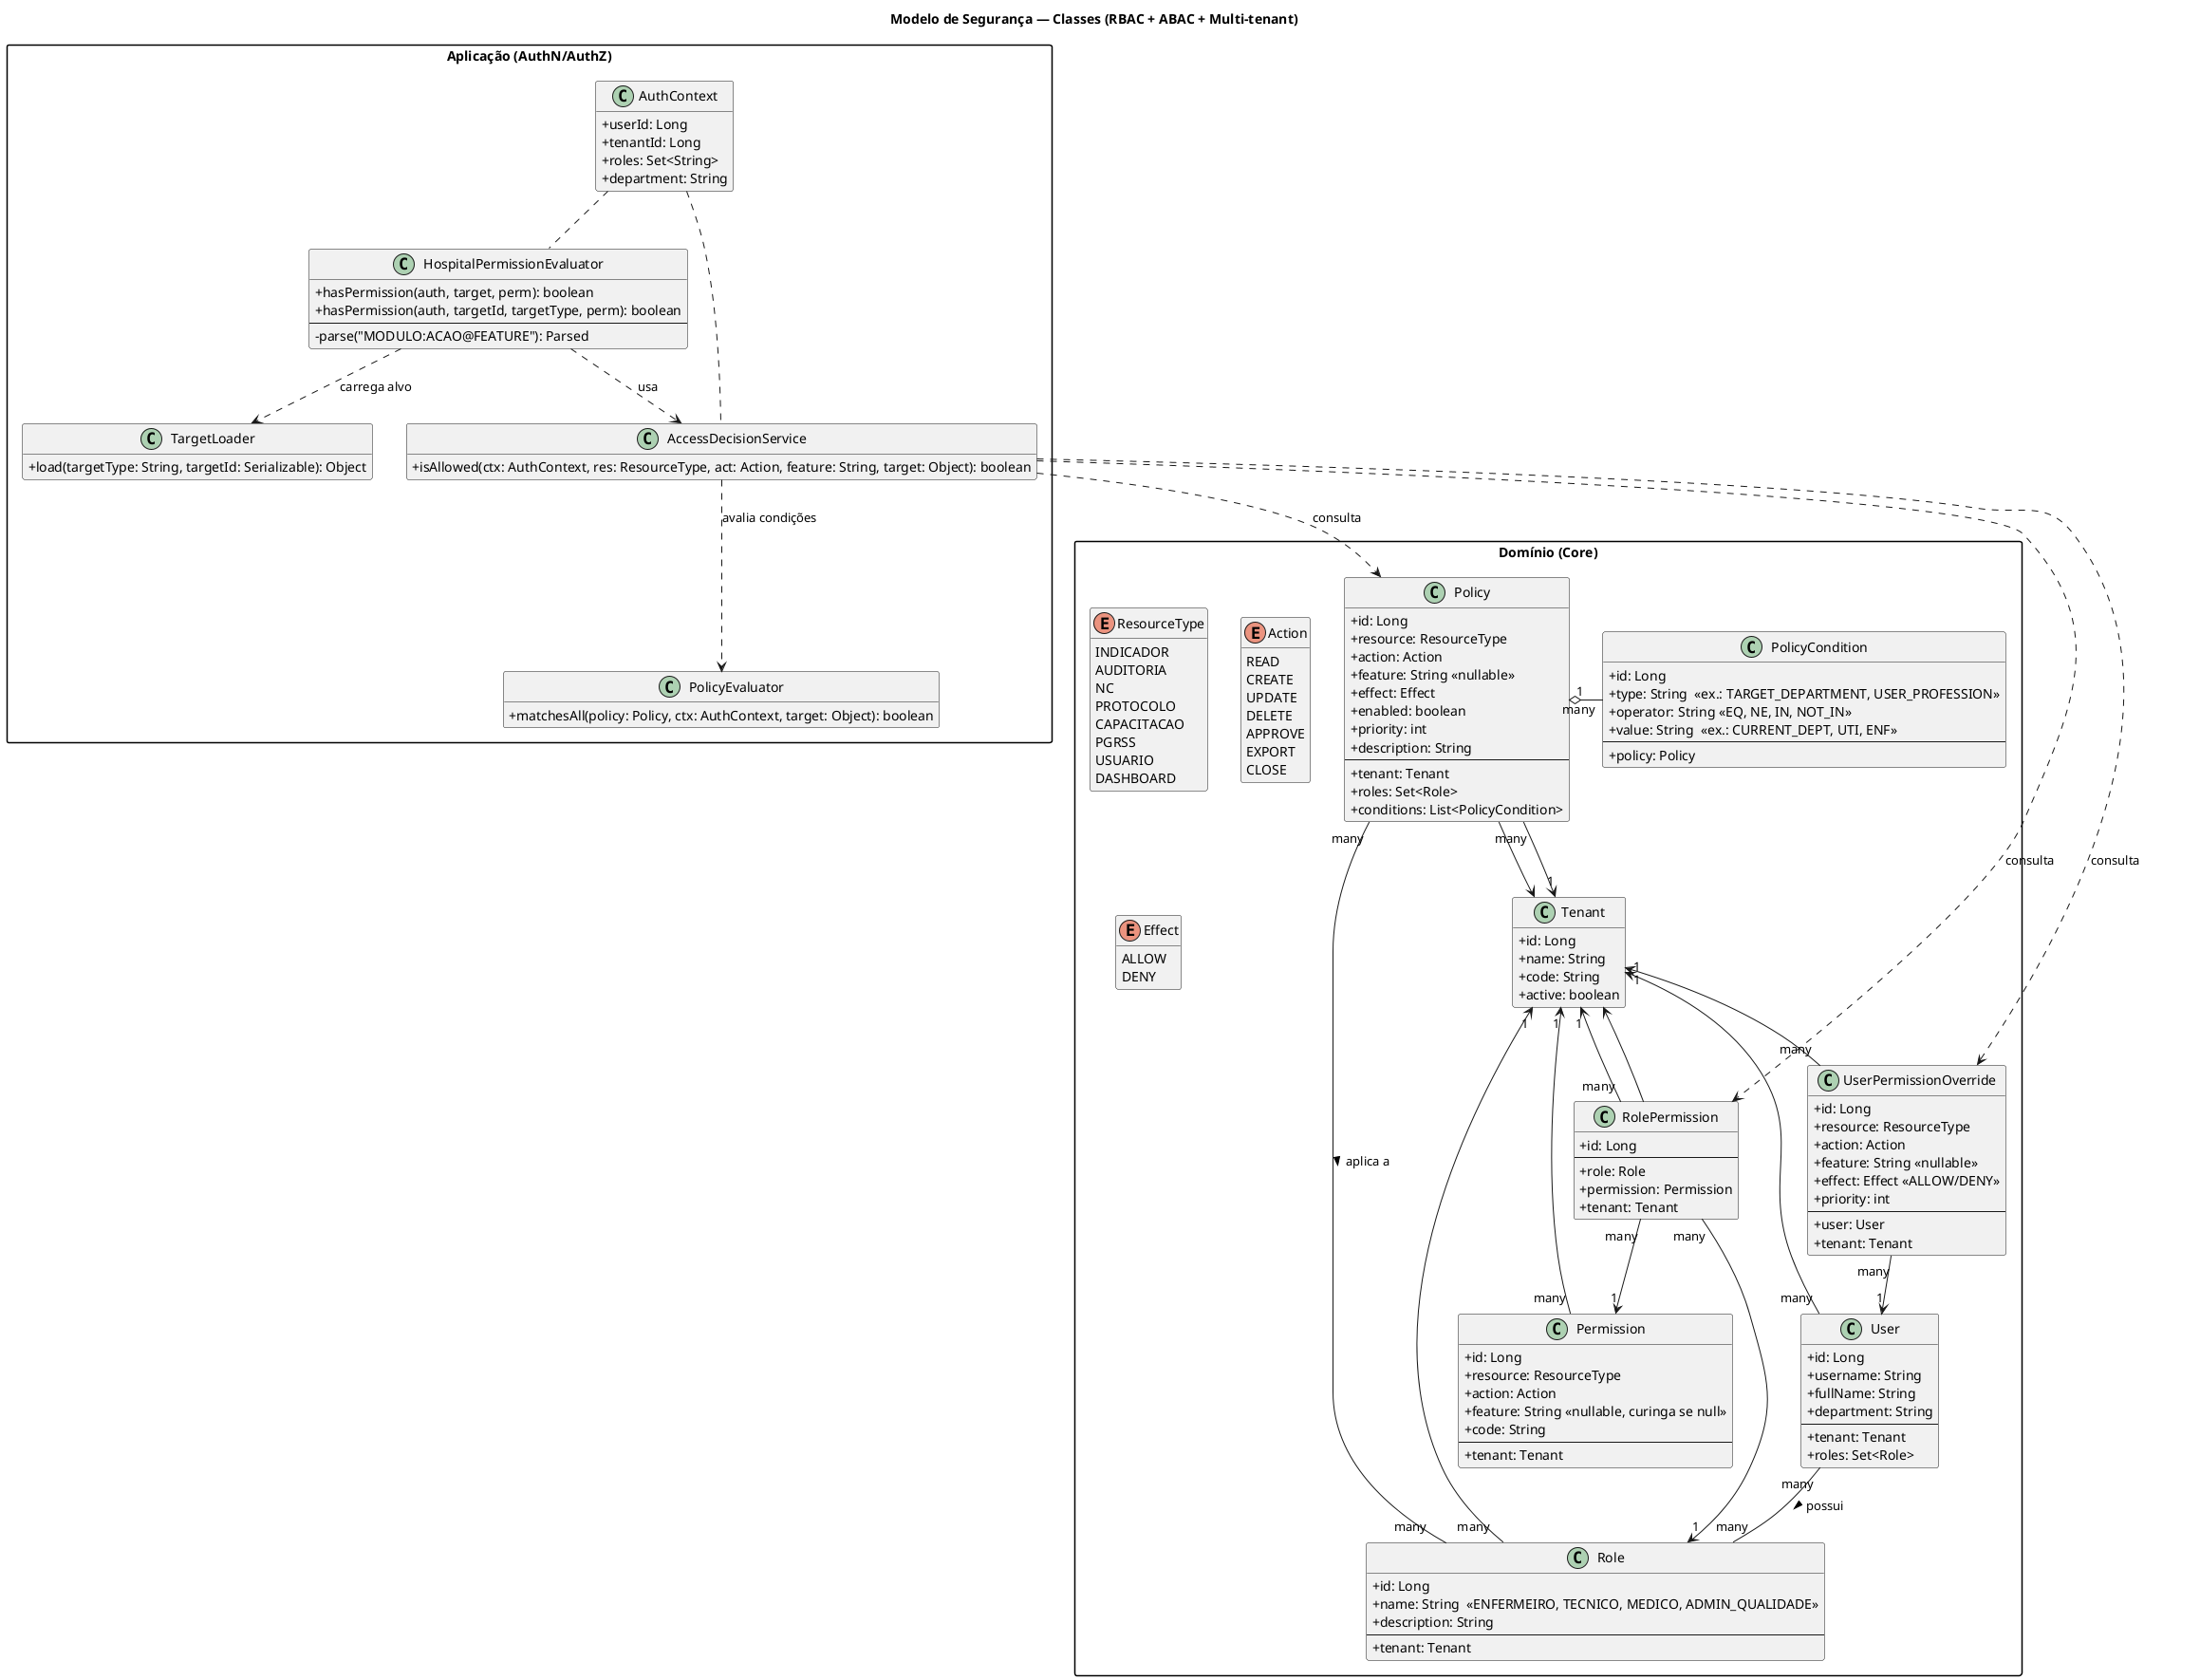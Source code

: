 @startuml
skinparam classAttributeIconSize 0
skinparam packageStyle rectangle
hide empty members

title Modelo de Segurança — Classes (RBAC + ABAC + Multi-tenant)

package "Domínio (Core)" {
  class Tenant {
    +id: Long
    +name: String
    +code: String
    +active: boolean
  }

  class User {
    +id: Long
    +username: String
    +fullName: String
    +department: String
    --
    +tenant: Tenant
    +roles: Set<Role>
  }

  class Role {
    +id: Long
    +name: String  <<ENFERMEIRO, TECNICO, MEDICO, ADMIN_QUALIDADE>>
    +description: String
    --
    +tenant: Tenant
  }

  class Permission {
    +id: Long
    +resource: ResourceType
    +action: Action
    +feature: String <<nullable, curinga se null>>
    +code: String
    --
    +tenant: Tenant
  }

  class RolePermission {
    +id: Long
    --
    +role: Role
    +permission: Permission
    +tenant: Tenant
  }

  class UserPermissionOverride {
    +id: Long
    +resource: ResourceType
    +action: Action
    +feature: String <<nullable>>
    +effect: Effect <<ALLOW/DENY>>
    +priority: int
    --
    +user: User
    +tenant: Tenant
  }

  class Policy {
    +id: Long
    +resource: ResourceType
    +action: Action
    +feature: String <<nullable>>
    +effect: Effect
    +enabled: boolean
    +priority: int
    +description: String
    --
    +tenant: Tenant
    +roles: Set<Role>
    +conditions: List<PolicyCondition>
  }

  class PolicyCondition {
    +id: Long
    +type: String  <<ex.: TARGET_DEPARTMENT, USER_PROFESSION>>
    +operator: String <<EQ, NE, IN, NOT_IN>>
    +value: String  <<ex.: CURRENT_DEPT, UTI, ENF>>
    --
    +policy: Policy
  }

  enum ResourceType {
    INDICADOR
    AUDITORIA
    NC
    PROTOCOLO
    CAPACITACAO
    PGRSS
    USUARIO
    DASHBOARD
  }

  enum Action {
    READ
    CREATE
    UPDATE
    DELETE
    APPROVE
    EXPORT
    CLOSE
  }

  enum Effect {
    ALLOW
    DENY
  }
}

package "Aplicação (AuthN/AuthZ)" {
  class AuthContext {
    +userId: Long
    +tenantId: Long
    +roles: Set<String>
    +department: String
  }

  class HospitalPermissionEvaluator {
    +hasPermission(auth, target, perm): boolean
    +hasPermission(auth, targetId, targetType, perm): boolean
    --
    -parse("MODULO:ACAO@FEATURE"): Parsed
  }

  class AccessDecisionService {
    +isAllowed(ctx: AuthContext, res: ResourceType, act: Action, feature: String, target: Object): boolean
  }

  class PolicyEvaluator {
    +matchesAll(policy: Policy, ctx: AuthContext, target: Object): boolean
  }

  class TargetLoader {
    +load(targetType: String, targetId: Serializable): Object
  }
}

' ======= Relacionamentos =======

' Multi-tenant
Tenant "1" <-- "many" User
Tenant "1" <-- "many" Role
Tenant "1" <-- "many" Permission
Tenant "1" <-- "many" RolePermission
Tenant "1" <-- "many" UserPermissionOverride
Tenant "1" <-- "many" Policy
Policy "1" o- "many" PolicyCondition

' RBAC
User "many" -- "many" Role : possui >
RolePermission "many" --> "1" Role
RolePermission "many" --> "1" Permission
RolePermission --> Tenant

' Overrides (por usuário)
UserPermissionOverride "many" --> "1" User

' Policies (ABAC)
Policy "many" -- "many" Role : aplica a >
Policy --> Tenant

' Aplicação
HospitalPermissionEvaluator ..> AccessDecisionService : usa
HospitalPermissionEvaluator ..> TargetLoader : carrega alvo
AccessDecisionService ..> PolicyEvaluator : avalia condições
AccessDecisionService ..> Policy : consulta
AccessDecisionService ..> RolePermission : consulta
AccessDecisionService ..> UserPermissionOverride : consulta
AuthContext .. HospitalPermissionEvaluator
AuthContext .. AccessDecisionService
@enduml
